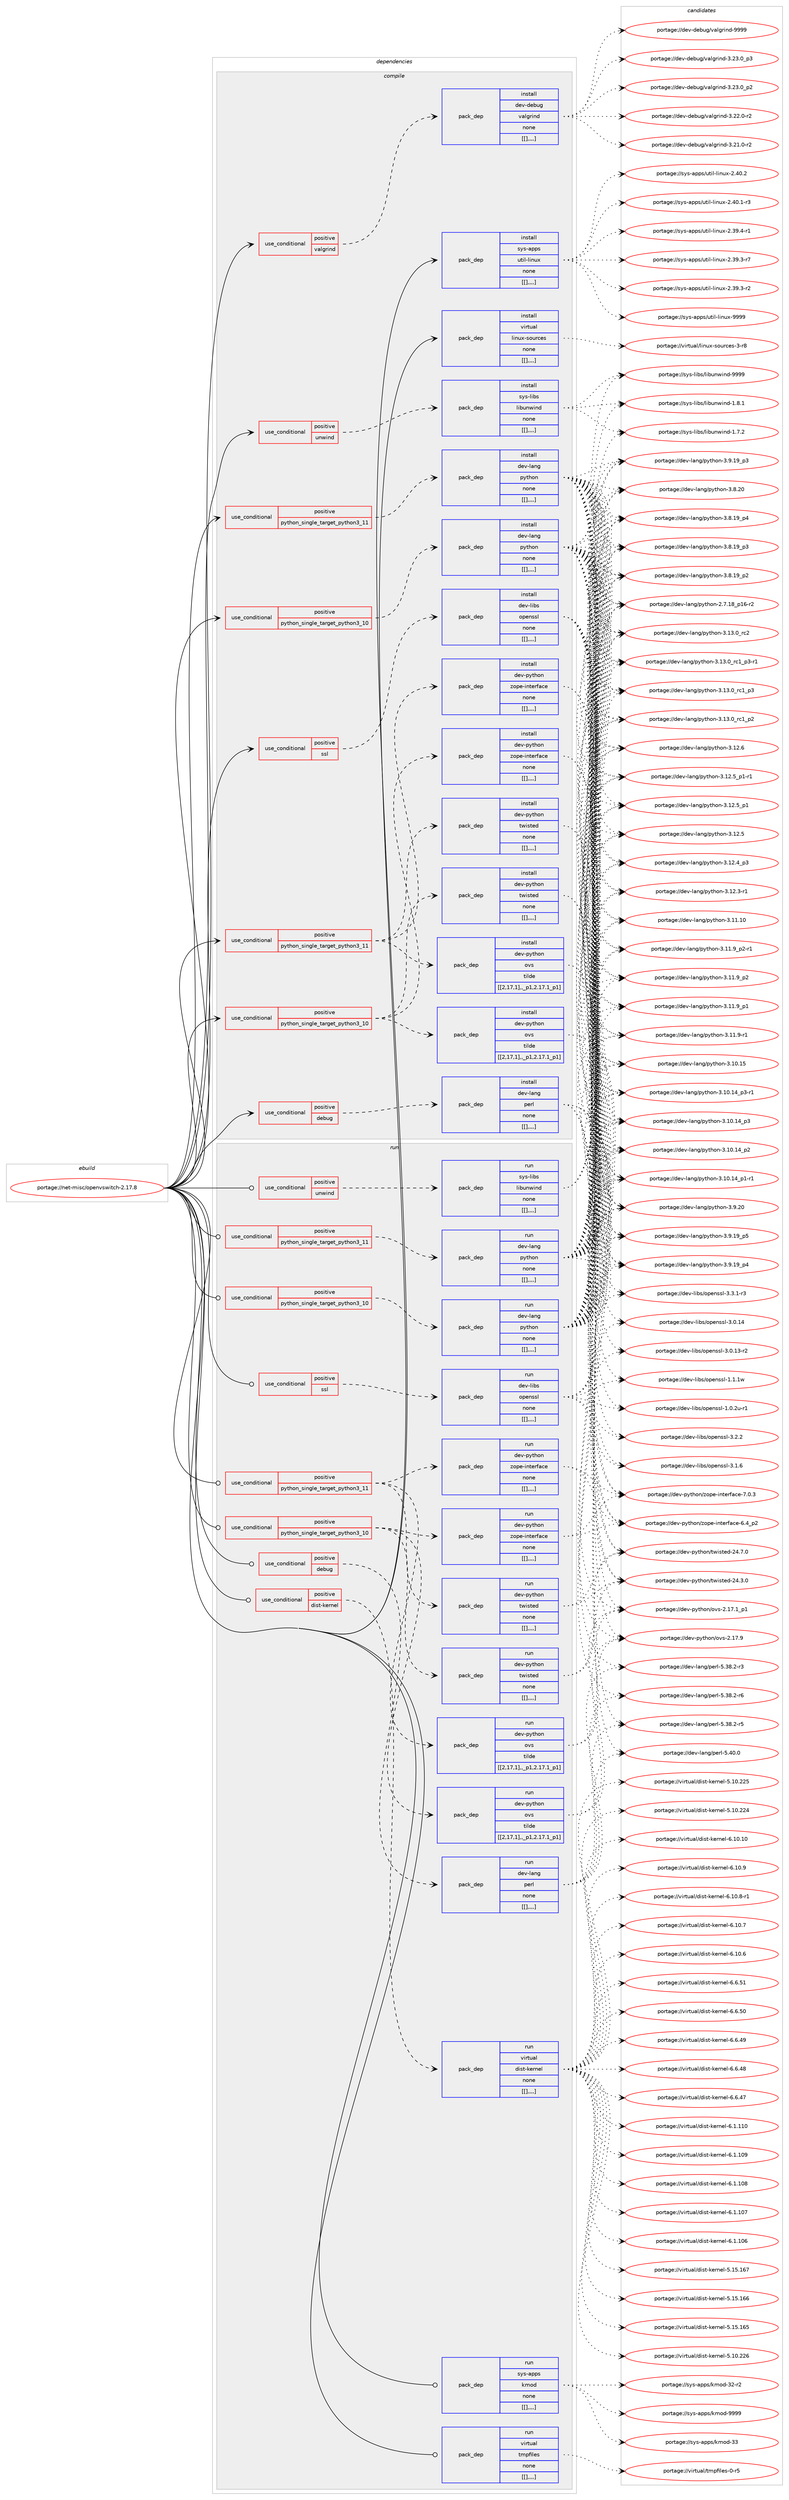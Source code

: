 digraph prolog {

# *************
# Graph options
# *************

newrank=true;
concentrate=true;
compound=true;
graph [rankdir=LR,fontname=Helvetica,fontsize=10,ranksep=1.5];#, ranksep=2.5, nodesep=0.2];
edge  [arrowhead=vee];
node  [fontname=Helvetica,fontsize=10];

# **********
# The ebuild
# **********

subgraph cluster_leftcol {
color=gray;
label=<<i>ebuild</i>>;
id [label="portage://net-misc/openvswitch-2.17.8", color=red, width=4, href="../net-misc/openvswitch-2.17.8.svg"];
}

# ****************
# The dependencies
# ****************

subgraph cluster_midcol {
color=gray;
label=<<i>dependencies</i>>;
subgraph cluster_compile {
fillcolor="#eeeeee";
style=filled;
label=<<i>compile</i>>;
subgraph cond102557 {
dependency390981 [label=<<TABLE BORDER="0" CELLBORDER="1" CELLSPACING="0" CELLPADDING="4"><TR><TD ROWSPAN="3" CELLPADDING="10">use_conditional</TD></TR><TR><TD>positive</TD></TR><TR><TD>debug</TD></TR></TABLE>>, shape=none, color=red];
subgraph pack285581 {
dependency390982 [label=<<TABLE BORDER="0" CELLBORDER="1" CELLSPACING="0" CELLPADDING="4" WIDTH="220"><TR><TD ROWSPAN="6" CELLPADDING="30">pack_dep</TD></TR><TR><TD WIDTH="110">install</TD></TR><TR><TD>dev-lang</TD></TR><TR><TD>perl</TD></TR><TR><TD>none</TD></TR><TR><TD>[[],,,,]</TD></TR></TABLE>>, shape=none, color=blue];
}
dependency390981:e -> dependency390982:w [weight=20,style="dashed",arrowhead="vee"];
}
id:e -> dependency390981:w [weight=20,style="solid",arrowhead="vee"];
subgraph cond102558 {
dependency390983 [label=<<TABLE BORDER="0" CELLBORDER="1" CELLSPACING="0" CELLPADDING="4"><TR><TD ROWSPAN="3" CELLPADDING="10">use_conditional</TD></TR><TR><TD>positive</TD></TR><TR><TD>python_single_target_python3_10</TD></TR></TABLE>>, shape=none, color=red];
subgraph pack285582 {
dependency390984 [label=<<TABLE BORDER="0" CELLBORDER="1" CELLSPACING="0" CELLPADDING="4" WIDTH="220"><TR><TD ROWSPAN="6" CELLPADDING="30">pack_dep</TD></TR><TR><TD WIDTH="110">install</TD></TR><TR><TD>dev-lang</TD></TR><TR><TD>python</TD></TR><TR><TD>none</TD></TR><TR><TD>[[],,,,]</TD></TR></TABLE>>, shape=none, color=blue];
}
dependency390983:e -> dependency390984:w [weight=20,style="dashed",arrowhead="vee"];
}
id:e -> dependency390983:w [weight=20,style="solid",arrowhead="vee"];
subgraph cond102559 {
dependency390985 [label=<<TABLE BORDER="0" CELLBORDER="1" CELLSPACING="0" CELLPADDING="4"><TR><TD ROWSPAN="3" CELLPADDING="10">use_conditional</TD></TR><TR><TD>positive</TD></TR><TR><TD>python_single_target_python3_10</TD></TR></TABLE>>, shape=none, color=red];
subgraph pack285583 {
dependency390986 [label=<<TABLE BORDER="0" CELLBORDER="1" CELLSPACING="0" CELLPADDING="4" WIDTH="220"><TR><TD ROWSPAN="6" CELLPADDING="30">pack_dep</TD></TR><TR><TD WIDTH="110">install</TD></TR><TR><TD>dev-python</TD></TR><TR><TD>ovs</TD></TR><TR><TD>tilde</TD></TR><TR><TD>[[2,17,1],,_p1,2.17.1_p1]</TD></TR></TABLE>>, shape=none, color=blue];
}
dependency390985:e -> dependency390986:w [weight=20,style="dashed",arrowhead="vee"];
subgraph pack285584 {
dependency390987 [label=<<TABLE BORDER="0" CELLBORDER="1" CELLSPACING="0" CELLPADDING="4" WIDTH="220"><TR><TD ROWSPAN="6" CELLPADDING="30">pack_dep</TD></TR><TR><TD WIDTH="110">install</TD></TR><TR><TD>dev-python</TD></TR><TR><TD>twisted</TD></TR><TR><TD>none</TD></TR><TR><TD>[[],,,,]</TD></TR></TABLE>>, shape=none, color=blue];
}
dependency390985:e -> dependency390987:w [weight=20,style="dashed",arrowhead="vee"];
subgraph pack285585 {
dependency390988 [label=<<TABLE BORDER="0" CELLBORDER="1" CELLSPACING="0" CELLPADDING="4" WIDTH="220"><TR><TD ROWSPAN="6" CELLPADDING="30">pack_dep</TD></TR><TR><TD WIDTH="110">install</TD></TR><TR><TD>dev-python</TD></TR><TR><TD>zope-interface</TD></TR><TR><TD>none</TD></TR><TR><TD>[[],,,,]</TD></TR></TABLE>>, shape=none, color=blue];
}
dependency390985:e -> dependency390988:w [weight=20,style="dashed",arrowhead="vee"];
}
id:e -> dependency390985:w [weight=20,style="solid",arrowhead="vee"];
subgraph cond102560 {
dependency390989 [label=<<TABLE BORDER="0" CELLBORDER="1" CELLSPACING="0" CELLPADDING="4"><TR><TD ROWSPAN="3" CELLPADDING="10">use_conditional</TD></TR><TR><TD>positive</TD></TR><TR><TD>python_single_target_python3_11</TD></TR></TABLE>>, shape=none, color=red];
subgraph pack285586 {
dependency390990 [label=<<TABLE BORDER="0" CELLBORDER="1" CELLSPACING="0" CELLPADDING="4" WIDTH="220"><TR><TD ROWSPAN="6" CELLPADDING="30">pack_dep</TD></TR><TR><TD WIDTH="110">install</TD></TR><TR><TD>dev-lang</TD></TR><TR><TD>python</TD></TR><TR><TD>none</TD></TR><TR><TD>[[],,,,]</TD></TR></TABLE>>, shape=none, color=blue];
}
dependency390989:e -> dependency390990:w [weight=20,style="dashed",arrowhead="vee"];
}
id:e -> dependency390989:w [weight=20,style="solid",arrowhead="vee"];
subgraph cond102561 {
dependency390991 [label=<<TABLE BORDER="0" CELLBORDER="1" CELLSPACING="0" CELLPADDING="4"><TR><TD ROWSPAN="3" CELLPADDING="10">use_conditional</TD></TR><TR><TD>positive</TD></TR><TR><TD>python_single_target_python3_11</TD></TR></TABLE>>, shape=none, color=red];
subgraph pack285587 {
dependency390992 [label=<<TABLE BORDER="0" CELLBORDER="1" CELLSPACING="0" CELLPADDING="4" WIDTH="220"><TR><TD ROWSPAN="6" CELLPADDING="30">pack_dep</TD></TR><TR><TD WIDTH="110">install</TD></TR><TR><TD>dev-python</TD></TR><TR><TD>ovs</TD></TR><TR><TD>tilde</TD></TR><TR><TD>[[2,17,1],,_p1,2.17.1_p1]</TD></TR></TABLE>>, shape=none, color=blue];
}
dependency390991:e -> dependency390992:w [weight=20,style="dashed",arrowhead="vee"];
subgraph pack285588 {
dependency390993 [label=<<TABLE BORDER="0" CELLBORDER="1" CELLSPACING="0" CELLPADDING="4" WIDTH="220"><TR><TD ROWSPAN="6" CELLPADDING="30">pack_dep</TD></TR><TR><TD WIDTH="110">install</TD></TR><TR><TD>dev-python</TD></TR><TR><TD>twisted</TD></TR><TR><TD>none</TD></TR><TR><TD>[[],,,,]</TD></TR></TABLE>>, shape=none, color=blue];
}
dependency390991:e -> dependency390993:w [weight=20,style="dashed",arrowhead="vee"];
subgraph pack285589 {
dependency390994 [label=<<TABLE BORDER="0" CELLBORDER="1" CELLSPACING="0" CELLPADDING="4" WIDTH="220"><TR><TD ROWSPAN="6" CELLPADDING="30">pack_dep</TD></TR><TR><TD WIDTH="110">install</TD></TR><TR><TD>dev-python</TD></TR><TR><TD>zope-interface</TD></TR><TR><TD>none</TD></TR><TR><TD>[[],,,,]</TD></TR></TABLE>>, shape=none, color=blue];
}
dependency390991:e -> dependency390994:w [weight=20,style="dashed",arrowhead="vee"];
}
id:e -> dependency390991:w [weight=20,style="solid",arrowhead="vee"];
subgraph cond102562 {
dependency390995 [label=<<TABLE BORDER="0" CELLBORDER="1" CELLSPACING="0" CELLPADDING="4"><TR><TD ROWSPAN="3" CELLPADDING="10">use_conditional</TD></TR><TR><TD>positive</TD></TR><TR><TD>ssl</TD></TR></TABLE>>, shape=none, color=red];
subgraph pack285590 {
dependency390996 [label=<<TABLE BORDER="0" CELLBORDER="1" CELLSPACING="0" CELLPADDING="4" WIDTH="220"><TR><TD ROWSPAN="6" CELLPADDING="30">pack_dep</TD></TR><TR><TD WIDTH="110">install</TD></TR><TR><TD>dev-libs</TD></TR><TR><TD>openssl</TD></TR><TR><TD>none</TD></TR><TR><TD>[[],,,,]</TD></TR></TABLE>>, shape=none, color=blue];
}
dependency390995:e -> dependency390996:w [weight=20,style="dashed",arrowhead="vee"];
}
id:e -> dependency390995:w [weight=20,style="solid",arrowhead="vee"];
subgraph cond102563 {
dependency390997 [label=<<TABLE BORDER="0" CELLBORDER="1" CELLSPACING="0" CELLPADDING="4"><TR><TD ROWSPAN="3" CELLPADDING="10">use_conditional</TD></TR><TR><TD>positive</TD></TR><TR><TD>unwind</TD></TR></TABLE>>, shape=none, color=red];
subgraph pack285591 {
dependency390998 [label=<<TABLE BORDER="0" CELLBORDER="1" CELLSPACING="0" CELLPADDING="4" WIDTH="220"><TR><TD ROWSPAN="6" CELLPADDING="30">pack_dep</TD></TR><TR><TD WIDTH="110">install</TD></TR><TR><TD>sys-libs</TD></TR><TR><TD>libunwind</TD></TR><TR><TD>none</TD></TR><TR><TD>[[],,,,]</TD></TR></TABLE>>, shape=none, color=blue];
}
dependency390997:e -> dependency390998:w [weight=20,style="dashed",arrowhead="vee"];
}
id:e -> dependency390997:w [weight=20,style="solid",arrowhead="vee"];
subgraph cond102564 {
dependency390999 [label=<<TABLE BORDER="0" CELLBORDER="1" CELLSPACING="0" CELLPADDING="4"><TR><TD ROWSPAN="3" CELLPADDING="10">use_conditional</TD></TR><TR><TD>positive</TD></TR><TR><TD>valgrind</TD></TR></TABLE>>, shape=none, color=red];
subgraph pack285592 {
dependency391000 [label=<<TABLE BORDER="0" CELLBORDER="1" CELLSPACING="0" CELLPADDING="4" WIDTH="220"><TR><TD ROWSPAN="6" CELLPADDING="30">pack_dep</TD></TR><TR><TD WIDTH="110">install</TD></TR><TR><TD>dev-debug</TD></TR><TR><TD>valgrind</TD></TR><TR><TD>none</TD></TR><TR><TD>[[],,,,]</TD></TR></TABLE>>, shape=none, color=blue];
}
dependency390999:e -> dependency391000:w [weight=20,style="dashed",arrowhead="vee"];
}
id:e -> dependency390999:w [weight=20,style="solid",arrowhead="vee"];
subgraph pack285593 {
dependency391001 [label=<<TABLE BORDER="0" CELLBORDER="1" CELLSPACING="0" CELLPADDING="4" WIDTH="220"><TR><TD ROWSPAN="6" CELLPADDING="30">pack_dep</TD></TR><TR><TD WIDTH="110">install</TD></TR><TR><TD>sys-apps</TD></TR><TR><TD>util-linux</TD></TR><TR><TD>none</TD></TR><TR><TD>[[],,,,]</TD></TR></TABLE>>, shape=none, color=blue];
}
id:e -> dependency391001:w [weight=20,style="solid",arrowhead="vee"];
subgraph pack285594 {
dependency391002 [label=<<TABLE BORDER="0" CELLBORDER="1" CELLSPACING="0" CELLPADDING="4" WIDTH="220"><TR><TD ROWSPAN="6" CELLPADDING="30">pack_dep</TD></TR><TR><TD WIDTH="110">install</TD></TR><TR><TD>virtual</TD></TR><TR><TD>linux-sources</TD></TR><TR><TD>none</TD></TR><TR><TD>[[],,,,]</TD></TR></TABLE>>, shape=none, color=blue];
}
id:e -> dependency391002:w [weight=20,style="solid",arrowhead="vee"];
}
subgraph cluster_compileandrun {
fillcolor="#eeeeee";
style=filled;
label=<<i>compile and run</i>>;
}
subgraph cluster_run {
fillcolor="#eeeeee";
style=filled;
label=<<i>run</i>>;
subgraph cond102565 {
dependency391003 [label=<<TABLE BORDER="0" CELLBORDER="1" CELLSPACING="0" CELLPADDING="4"><TR><TD ROWSPAN="3" CELLPADDING="10">use_conditional</TD></TR><TR><TD>positive</TD></TR><TR><TD>debug</TD></TR></TABLE>>, shape=none, color=red];
subgraph pack285595 {
dependency391004 [label=<<TABLE BORDER="0" CELLBORDER="1" CELLSPACING="0" CELLPADDING="4" WIDTH="220"><TR><TD ROWSPAN="6" CELLPADDING="30">pack_dep</TD></TR><TR><TD WIDTH="110">run</TD></TR><TR><TD>dev-lang</TD></TR><TR><TD>perl</TD></TR><TR><TD>none</TD></TR><TR><TD>[[],,,,]</TD></TR></TABLE>>, shape=none, color=blue];
}
dependency391003:e -> dependency391004:w [weight=20,style="dashed",arrowhead="vee"];
}
id:e -> dependency391003:w [weight=20,style="solid",arrowhead="odot"];
subgraph cond102566 {
dependency391005 [label=<<TABLE BORDER="0" CELLBORDER="1" CELLSPACING="0" CELLPADDING="4"><TR><TD ROWSPAN="3" CELLPADDING="10">use_conditional</TD></TR><TR><TD>positive</TD></TR><TR><TD>dist-kernel</TD></TR></TABLE>>, shape=none, color=red];
subgraph pack285596 {
dependency391006 [label=<<TABLE BORDER="0" CELLBORDER="1" CELLSPACING="0" CELLPADDING="4" WIDTH="220"><TR><TD ROWSPAN="6" CELLPADDING="30">pack_dep</TD></TR><TR><TD WIDTH="110">run</TD></TR><TR><TD>virtual</TD></TR><TR><TD>dist-kernel</TD></TR><TR><TD>none</TD></TR><TR><TD>[[],,,,]</TD></TR></TABLE>>, shape=none, color=blue];
}
dependency391005:e -> dependency391006:w [weight=20,style="dashed",arrowhead="vee"];
}
id:e -> dependency391005:w [weight=20,style="solid",arrowhead="odot"];
subgraph cond102567 {
dependency391007 [label=<<TABLE BORDER="0" CELLBORDER="1" CELLSPACING="0" CELLPADDING="4"><TR><TD ROWSPAN="3" CELLPADDING="10">use_conditional</TD></TR><TR><TD>positive</TD></TR><TR><TD>python_single_target_python3_10</TD></TR></TABLE>>, shape=none, color=red];
subgraph pack285597 {
dependency391008 [label=<<TABLE BORDER="0" CELLBORDER="1" CELLSPACING="0" CELLPADDING="4" WIDTH="220"><TR><TD ROWSPAN="6" CELLPADDING="30">pack_dep</TD></TR><TR><TD WIDTH="110">run</TD></TR><TR><TD>dev-lang</TD></TR><TR><TD>python</TD></TR><TR><TD>none</TD></TR><TR><TD>[[],,,,]</TD></TR></TABLE>>, shape=none, color=blue];
}
dependency391007:e -> dependency391008:w [weight=20,style="dashed",arrowhead="vee"];
}
id:e -> dependency391007:w [weight=20,style="solid",arrowhead="odot"];
subgraph cond102568 {
dependency391009 [label=<<TABLE BORDER="0" CELLBORDER="1" CELLSPACING="0" CELLPADDING="4"><TR><TD ROWSPAN="3" CELLPADDING="10">use_conditional</TD></TR><TR><TD>positive</TD></TR><TR><TD>python_single_target_python3_10</TD></TR></TABLE>>, shape=none, color=red];
subgraph pack285598 {
dependency391010 [label=<<TABLE BORDER="0" CELLBORDER="1" CELLSPACING="0" CELLPADDING="4" WIDTH="220"><TR><TD ROWSPAN="6" CELLPADDING="30">pack_dep</TD></TR><TR><TD WIDTH="110">run</TD></TR><TR><TD>dev-python</TD></TR><TR><TD>ovs</TD></TR><TR><TD>tilde</TD></TR><TR><TD>[[2,17,1],,_p1,2.17.1_p1]</TD></TR></TABLE>>, shape=none, color=blue];
}
dependency391009:e -> dependency391010:w [weight=20,style="dashed",arrowhead="vee"];
subgraph pack285599 {
dependency391011 [label=<<TABLE BORDER="0" CELLBORDER="1" CELLSPACING="0" CELLPADDING="4" WIDTH="220"><TR><TD ROWSPAN="6" CELLPADDING="30">pack_dep</TD></TR><TR><TD WIDTH="110">run</TD></TR><TR><TD>dev-python</TD></TR><TR><TD>twisted</TD></TR><TR><TD>none</TD></TR><TR><TD>[[],,,,]</TD></TR></TABLE>>, shape=none, color=blue];
}
dependency391009:e -> dependency391011:w [weight=20,style="dashed",arrowhead="vee"];
subgraph pack285600 {
dependency391012 [label=<<TABLE BORDER="0" CELLBORDER="1" CELLSPACING="0" CELLPADDING="4" WIDTH="220"><TR><TD ROWSPAN="6" CELLPADDING="30">pack_dep</TD></TR><TR><TD WIDTH="110">run</TD></TR><TR><TD>dev-python</TD></TR><TR><TD>zope-interface</TD></TR><TR><TD>none</TD></TR><TR><TD>[[],,,,]</TD></TR></TABLE>>, shape=none, color=blue];
}
dependency391009:e -> dependency391012:w [weight=20,style="dashed",arrowhead="vee"];
}
id:e -> dependency391009:w [weight=20,style="solid",arrowhead="odot"];
subgraph cond102569 {
dependency391013 [label=<<TABLE BORDER="0" CELLBORDER="1" CELLSPACING="0" CELLPADDING="4"><TR><TD ROWSPAN="3" CELLPADDING="10">use_conditional</TD></TR><TR><TD>positive</TD></TR><TR><TD>python_single_target_python3_11</TD></TR></TABLE>>, shape=none, color=red];
subgraph pack285601 {
dependency391014 [label=<<TABLE BORDER="0" CELLBORDER="1" CELLSPACING="0" CELLPADDING="4" WIDTH="220"><TR><TD ROWSPAN="6" CELLPADDING="30">pack_dep</TD></TR><TR><TD WIDTH="110">run</TD></TR><TR><TD>dev-lang</TD></TR><TR><TD>python</TD></TR><TR><TD>none</TD></TR><TR><TD>[[],,,,]</TD></TR></TABLE>>, shape=none, color=blue];
}
dependency391013:e -> dependency391014:w [weight=20,style="dashed",arrowhead="vee"];
}
id:e -> dependency391013:w [weight=20,style="solid",arrowhead="odot"];
subgraph cond102570 {
dependency391015 [label=<<TABLE BORDER="0" CELLBORDER="1" CELLSPACING="0" CELLPADDING="4"><TR><TD ROWSPAN="3" CELLPADDING="10">use_conditional</TD></TR><TR><TD>positive</TD></TR><TR><TD>python_single_target_python3_11</TD></TR></TABLE>>, shape=none, color=red];
subgraph pack285602 {
dependency391016 [label=<<TABLE BORDER="0" CELLBORDER="1" CELLSPACING="0" CELLPADDING="4" WIDTH="220"><TR><TD ROWSPAN="6" CELLPADDING="30">pack_dep</TD></TR><TR><TD WIDTH="110">run</TD></TR><TR><TD>dev-python</TD></TR><TR><TD>ovs</TD></TR><TR><TD>tilde</TD></TR><TR><TD>[[2,17,1],,_p1,2.17.1_p1]</TD></TR></TABLE>>, shape=none, color=blue];
}
dependency391015:e -> dependency391016:w [weight=20,style="dashed",arrowhead="vee"];
subgraph pack285603 {
dependency391017 [label=<<TABLE BORDER="0" CELLBORDER="1" CELLSPACING="0" CELLPADDING="4" WIDTH="220"><TR><TD ROWSPAN="6" CELLPADDING="30">pack_dep</TD></TR><TR><TD WIDTH="110">run</TD></TR><TR><TD>dev-python</TD></TR><TR><TD>twisted</TD></TR><TR><TD>none</TD></TR><TR><TD>[[],,,,]</TD></TR></TABLE>>, shape=none, color=blue];
}
dependency391015:e -> dependency391017:w [weight=20,style="dashed",arrowhead="vee"];
subgraph pack285604 {
dependency391018 [label=<<TABLE BORDER="0" CELLBORDER="1" CELLSPACING="0" CELLPADDING="4" WIDTH="220"><TR><TD ROWSPAN="6" CELLPADDING="30">pack_dep</TD></TR><TR><TD WIDTH="110">run</TD></TR><TR><TD>dev-python</TD></TR><TR><TD>zope-interface</TD></TR><TR><TD>none</TD></TR><TR><TD>[[],,,,]</TD></TR></TABLE>>, shape=none, color=blue];
}
dependency391015:e -> dependency391018:w [weight=20,style="dashed",arrowhead="vee"];
}
id:e -> dependency391015:w [weight=20,style="solid",arrowhead="odot"];
subgraph cond102571 {
dependency391019 [label=<<TABLE BORDER="0" CELLBORDER="1" CELLSPACING="0" CELLPADDING="4"><TR><TD ROWSPAN="3" CELLPADDING="10">use_conditional</TD></TR><TR><TD>positive</TD></TR><TR><TD>ssl</TD></TR></TABLE>>, shape=none, color=red];
subgraph pack285605 {
dependency391020 [label=<<TABLE BORDER="0" CELLBORDER="1" CELLSPACING="0" CELLPADDING="4" WIDTH="220"><TR><TD ROWSPAN="6" CELLPADDING="30">pack_dep</TD></TR><TR><TD WIDTH="110">run</TD></TR><TR><TD>dev-libs</TD></TR><TR><TD>openssl</TD></TR><TR><TD>none</TD></TR><TR><TD>[[],,,,]</TD></TR></TABLE>>, shape=none, color=blue];
}
dependency391019:e -> dependency391020:w [weight=20,style="dashed",arrowhead="vee"];
}
id:e -> dependency391019:w [weight=20,style="solid",arrowhead="odot"];
subgraph cond102572 {
dependency391021 [label=<<TABLE BORDER="0" CELLBORDER="1" CELLSPACING="0" CELLPADDING="4"><TR><TD ROWSPAN="3" CELLPADDING="10">use_conditional</TD></TR><TR><TD>positive</TD></TR><TR><TD>unwind</TD></TR></TABLE>>, shape=none, color=red];
subgraph pack285606 {
dependency391022 [label=<<TABLE BORDER="0" CELLBORDER="1" CELLSPACING="0" CELLPADDING="4" WIDTH="220"><TR><TD ROWSPAN="6" CELLPADDING="30">pack_dep</TD></TR><TR><TD WIDTH="110">run</TD></TR><TR><TD>sys-libs</TD></TR><TR><TD>libunwind</TD></TR><TR><TD>none</TD></TR><TR><TD>[[],,,,]</TD></TR></TABLE>>, shape=none, color=blue];
}
dependency391021:e -> dependency391022:w [weight=20,style="dashed",arrowhead="vee"];
}
id:e -> dependency391021:w [weight=20,style="solid",arrowhead="odot"];
subgraph pack285607 {
dependency391023 [label=<<TABLE BORDER="0" CELLBORDER="1" CELLSPACING="0" CELLPADDING="4" WIDTH="220"><TR><TD ROWSPAN="6" CELLPADDING="30">pack_dep</TD></TR><TR><TD WIDTH="110">run</TD></TR><TR><TD>sys-apps</TD></TR><TR><TD>kmod</TD></TR><TR><TD>none</TD></TR><TR><TD>[[],,,,]</TD></TR></TABLE>>, shape=none, color=blue];
}
id:e -> dependency391023:w [weight=20,style="solid",arrowhead="odot"];
subgraph pack285608 {
dependency391024 [label=<<TABLE BORDER="0" CELLBORDER="1" CELLSPACING="0" CELLPADDING="4" WIDTH="220"><TR><TD ROWSPAN="6" CELLPADDING="30">pack_dep</TD></TR><TR><TD WIDTH="110">run</TD></TR><TR><TD>virtual</TD></TR><TR><TD>tmpfiles</TD></TR><TR><TD>none</TD></TR><TR><TD>[[],,,,]</TD></TR></TABLE>>, shape=none, color=blue];
}
id:e -> dependency391024:w [weight=20,style="solid",arrowhead="odot"];
}
}

# **************
# The candidates
# **************

subgraph cluster_choices {
rank=same;
color=gray;
label=<<i>candidates</i>>;

subgraph choice285581 {
color=black;
nodesep=1;
choice10010111845108971101034711210111410845534652484648 [label="portage://dev-lang/perl-5.40.0", color=red, width=4,href="../dev-lang/perl-5.40.0.svg"];
choice100101118451089711010347112101114108455346515646504511454 [label="portage://dev-lang/perl-5.38.2-r6", color=red, width=4,href="../dev-lang/perl-5.38.2-r6.svg"];
choice100101118451089711010347112101114108455346515646504511453 [label="portage://dev-lang/perl-5.38.2-r5", color=red, width=4,href="../dev-lang/perl-5.38.2-r5.svg"];
choice100101118451089711010347112101114108455346515646504511451 [label="portage://dev-lang/perl-5.38.2-r3", color=red, width=4,href="../dev-lang/perl-5.38.2-r3.svg"];
dependency390982:e -> choice10010111845108971101034711210111410845534652484648:w [style=dotted,weight="100"];
dependency390982:e -> choice100101118451089711010347112101114108455346515646504511454:w [style=dotted,weight="100"];
dependency390982:e -> choice100101118451089711010347112101114108455346515646504511453:w [style=dotted,weight="100"];
dependency390982:e -> choice100101118451089711010347112101114108455346515646504511451:w [style=dotted,weight="100"];
}
subgraph choice285582 {
color=black;
nodesep=1;
choice10010111845108971101034711212111610411111045514649514648951149950 [label="portage://dev-lang/python-3.13.0_rc2", color=red, width=4,href="../dev-lang/python-3.13.0_rc2.svg"];
choice1001011184510897110103471121211161041111104551464951464895114994995112514511449 [label="portage://dev-lang/python-3.13.0_rc1_p3-r1", color=red, width=4,href="../dev-lang/python-3.13.0_rc1_p3-r1.svg"];
choice100101118451089711010347112121116104111110455146495146489511499499511251 [label="portage://dev-lang/python-3.13.0_rc1_p3", color=red, width=4,href="../dev-lang/python-3.13.0_rc1_p3.svg"];
choice100101118451089711010347112121116104111110455146495146489511499499511250 [label="portage://dev-lang/python-3.13.0_rc1_p2", color=red, width=4,href="../dev-lang/python-3.13.0_rc1_p2.svg"];
choice10010111845108971101034711212111610411111045514649504654 [label="portage://dev-lang/python-3.12.6", color=red, width=4,href="../dev-lang/python-3.12.6.svg"];
choice1001011184510897110103471121211161041111104551464950465395112494511449 [label="portage://dev-lang/python-3.12.5_p1-r1", color=red, width=4,href="../dev-lang/python-3.12.5_p1-r1.svg"];
choice100101118451089711010347112121116104111110455146495046539511249 [label="portage://dev-lang/python-3.12.5_p1", color=red, width=4,href="../dev-lang/python-3.12.5_p1.svg"];
choice10010111845108971101034711212111610411111045514649504653 [label="portage://dev-lang/python-3.12.5", color=red, width=4,href="../dev-lang/python-3.12.5.svg"];
choice100101118451089711010347112121116104111110455146495046529511251 [label="portage://dev-lang/python-3.12.4_p3", color=red, width=4,href="../dev-lang/python-3.12.4_p3.svg"];
choice100101118451089711010347112121116104111110455146495046514511449 [label="portage://dev-lang/python-3.12.3-r1", color=red, width=4,href="../dev-lang/python-3.12.3-r1.svg"];
choice1001011184510897110103471121211161041111104551464949464948 [label="portage://dev-lang/python-3.11.10", color=red, width=4,href="../dev-lang/python-3.11.10.svg"];
choice1001011184510897110103471121211161041111104551464949465795112504511449 [label="portage://dev-lang/python-3.11.9_p2-r1", color=red, width=4,href="../dev-lang/python-3.11.9_p2-r1.svg"];
choice100101118451089711010347112121116104111110455146494946579511250 [label="portage://dev-lang/python-3.11.9_p2", color=red, width=4,href="../dev-lang/python-3.11.9_p2.svg"];
choice100101118451089711010347112121116104111110455146494946579511249 [label="portage://dev-lang/python-3.11.9_p1", color=red, width=4,href="../dev-lang/python-3.11.9_p1.svg"];
choice100101118451089711010347112121116104111110455146494946574511449 [label="portage://dev-lang/python-3.11.9-r1", color=red, width=4,href="../dev-lang/python-3.11.9-r1.svg"];
choice1001011184510897110103471121211161041111104551464948464953 [label="portage://dev-lang/python-3.10.15", color=red, width=4,href="../dev-lang/python-3.10.15.svg"];
choice100101118451089711010347112121116104111110455146494846495295112514511449 [label="portage://dev-lang/python-3.10.14_p3-r1", color=red, width=4,href="../dev-lang/python-3.10.14_p3-r1.svg"];
choice10010111845108971101034711212111610411111045514649484649529511251 [label="portage://dev-lang/python-3.10.14_p3", color=red, width=4,href="../dev-lang/python-3.10.14_p3.svg"];
choice10010111845108971101034711212111610411111045514649484649529511250 [label="portage://dev-lang/python-3.10.14_p2", color=red, width=4,href="../dev-lang/python-3.10.14_p2.svg"];
choice100101118451089711010347112121116104111110455146494846495295112494511449 [label="portage://dev-lang/python-3.10.14_p1-r1", color=red, width=4,href="../dev-lang/python-3.10.14_p1-r1.svg"];
choice10010111845108971101034711212111610411111045514657465048 [label="portage://dev-lang/python-3.9.20", color=red, width=4,href="../dev-lang/python-3.9.20.svg"];
choice100101118451089711010347112121116104111110455146574649579511253 [label="portage://dev-lang/python-3.9.19_p5", color=red, width=4,href="../dev-lang/python-3.9.19_p5.svg"];
choice100101118451089711010347112121116104111110455146574649579511252 [label="portage://dev-lang/python-3.9.19_p4", color=red, width=4,href="../dev-lang/python-3.9.19_p4.svg"];
choice100101118451089711010347112121116104111110455146574649579511251 [label="portage://dev-lang/python-3.9.19_p3", color=red, width=4,href="../dev-lang/python-3.9.19_p3.svg"];
choice10010111845108971101034711212111610411111045514656465048 [label="portage://dev-lang/python-3.8.20", color=red, width=4,href="../dev-lang/python-3.8.20.svg"];
choice100101118451089711010347112121116104111110455146564649579511252 [label="portage://dev-lang/python-3.8.19_p4", color=red, width=4,href="../dev-lang/python-3.8.19_p4.svg"];
choice100101118451089711010347112121116104111110455146564649579511251 [label="portage://dev-lang/python-3.8.19_p3", color=red, width=4,href="../dev-lang/python-3.8.19_p3.svg"];
choice100101118451089711010347112121116104111110455146564649579511250 [label="portage://dev-lang/python-3.8.19_p2", color=red, width=4,href="../dev-lang/python-3.8.19_p2.svg"];
choice100101118451089711010347112121116104111110455046554649569511249544511450 [label="portage://dev-lang/python-2.7.18_p16-r2", color=red, width=4,href="../dev-lang/python-2.7.18_p16-r2.svg"];
dependency390984:e -> choice10010111845108971101034711212111610411111045514649514648951149950:w [style=dotted,weight="100"];
dependency390984:e -> choice1001011184510897110103471121211161041111104551464951464895114994995112514511449:w [style=dotted,weight="100"];
dependency390984:e -> choice100101118451089711010347112121116104111110455146495146489511499499511251:w [style=dotted,weight="100"];
dependency390984:e -> choice100101118451089711010347112121116104111110455146495146489511499499511250:w [style=dotted,weight="100"];
dependency390984:e -> choice10010111845108971101034711212111610411111045514649504654:w [style=dotted,weight="100"];
dependency390984:e -> choice1001011184510897110103471121211161041111104551464950465395112494511449:w [style=dotted,weight="100"];
dependency390984:e -> choice100101118451089711010347112121116104111110455146495046539511249:w [style=dotted,weight="100"];
dependency390984:e -> choice10010111845108971101034711212111610411111045514649504653:w [style=dotted,weight="100"];
dependency390984:e -> choice100101118451089711010347112121116104111110455146495046529511251:w [style=dotted,weight="100"];
dependency390984:e -> choice100101118451089711010347112121116104111110455146495046514511449:w [style=dotted,weight="100"];
dependency390984:e -> choice1001011184510897110103471121211161041111104551464949464948:w [style=dotted,weight="100"];
dependency390984:e -> choice1001011184510897110103471121211161041111104551464949465795112504511449:w [style=dotted,weight="100"];
dependency390984:e -> choice100101118451089711010347112121116104111110455146494946579511250:w [style=dotted,weight="100"];
dependency390984:e -> choice100101118451089711010347112121116104111110455146494946579511249:w [style=dotted,weight="100"];
dependency390984:e -> choice100101118451089711010347112121116104111110455146494946574511449:w [style=dotted,weight="100"];
dependency390984:e -> choice1001011184510897110103471121211161041111104551464948464953:w [style=dotted,weight="100"];
dependency390984:e -> choice100101118451089711010347112121116104111110455146494846495295112514511449:w [style=dotted,weight="100"];
dependency390984:e -> choice10010111845108971101034711212111610411111045514649484649529511251:w [style=dotted,weight="100"];
dependency390984:e -> choice10010111845108971101034711212111610411111045514649484649529511250:w [style=dotted,weight="100"];
dependency390984:e -> choice100101118451089711010347112121116104111110455146494846495295112494511449:w [style=dotted,weight="100"];
dependency390984:e -> choice10010111845108971101034711212111610411111045514657465048:w [style=dotted,weight="100"];
dependency390984:e -> choice100101118451089711010347112121116104111110455146574649579511253:w [style=dotted,weight="100"];
dependency390984:e -> choice100101118451089711010347112121116104111110455146574649579511252:w [style=dotted,weight="100"];
dependency390984:e -> choice100101118451089711010347112121116104111110455146574649579511251:w [style=dotted,weight="100"];
dependency390984:e -> choice10010111845108971101034711212111610411111045514656465048:w [style=dotted,weight="100"];
dependency390984:e -> choice100101118451089711010347112121116104111110455146564649579511252:w [style=dotted,weight="100"];
dependency390984:e -> choice100101118451089711010347112121116104111110455146564649579511251:w [style=dotted,weight="100"];
dependency390984:e -> choice100101118451089711010347112121116104111110455146564649579511250:w [style=dotted,weight="100"];
dependency390984:e -> choice100101118451089711010347112121116104111110455046554649569511249544511450:w [style=dotted,weight="100"];
}
subgraph choice285583 {
color=black;
nodesep=1;
choice100101118451121211161041111104711111811545504649554657 [label="portage://dev-python/ovs-2.17.9", color=red, width=4,href="../dev-python/ovs-2.17.9.svg"];
choice1001011184511212111610411111047111118115455046495546499511249 [label="portage://dev-python/ovs-2.17.1_p1", color=red, width=4,href="../dev-python/ovs-2.17.1_p1.svg"];
dependency390986:e -> choice100101118451121211161041111104711111811545504649554657:w [style=dotted,weight="100"];
dependency390986:e -> choice1001011184511212111610411111047111118115455046495546499511249:w [style=dotted,weight="100"];
}
subgraph choice285584 {
color=black;
nodesep=1;
choice100101118451121211161041111104711611910511511610110045505246554648 [label="portage://dev-python/twisted-24.7.0", color=red, width=4,href="../dev-python/twisted-24.7.0.svg"];
choice100101118451121211161041111104711611910511511610110045505246514648 [label="portage://dev-python/twisted-24.3.0", color=red, width=4,href="../dev-python/twisted-24.3.0.svg"];
dependency390987:e -> choice100101118451121211161041111104711611910511511610110045505246554648:w [style=dotted,weight="100"];
dependency390987:e -> choice100101118451121211161041111104711611910511511610110045505246514648:w [style=dotted,weight="100"];
}
subgraph choice285585 {
color=black;
nodesep=1;
choice1001011184511212111610411111047122111112101451051101161011141029799101455546484651 [label="portage://dev-python/zope-interface-7.0.3", color=red, width=4,href="../dev-python/zope-interface-7.0.3.svg"];
choice1001011184511212111610411111047122111112101451051101161011141029799101455446529511250 [label="portage://dev-python/zope-interface-6.4_p2", color=red, width=4,href="../dev-python/zope-interface-6.4_p2.svg"];
dependency390988:e -> choice1001011184511212111610411111047122111112101451051101161011141029799101455546484651:w [style=dotted,weight="100"];
dependency390988:e -> choice1001011184511212111610411111047122111112101451051101161011141029799101455446529511250:w [style=dotted,weight="100"];
}
subgraph choice285586 {
color=black;
nodesep=1;
choice10010111845108971101034711212111610411111045514649514648951149950 [label="portage://dev-lang/python-3.13.0_rc2", color=red, width=4,href="../dev-lang/python-3.13.0_rc2.svg"];
choice1001011184510897110103471121211161041111104551464951464895114994995112514511449 [label="portage://dev-lang/python-3.13.0_rc1_p3-r1", color=red, width=4,href="../dev-lang/python-3.13.0_rc1_p3-r1.svg"];
choice100101118451089711010347112121116104111110455146495146489511499499511251 [label="portage://dev-lang/python-3.13.0_rc1_p3", color=red, width=4,href="../dev-lang/python-3.13.0_rc1_p3.svg"];
choice100101118451089711010347112121116104111110455146495146489511499499511250 [label="portage://dev-lang/python-3.13.0_rc1_p2", color=red, width=4,href="../dev-lang/python-3.13.0_rc1_p2.svg"];
choice10010111845108971101034711212111610411111045514649504654 [label="portage://dev-lang/python-3.12.6", color=red, width=4,href="../dev-lang/python-3.12.6.svg"];
choice1001011184510897110103471121211161041111104551464950465395112494511449 [label="portage://dev-lang/python-3.12.5_p1-r1", color=red, width=4,href="../dev-lang/python-3.12.5_p1-r1.svg"];
choice100101118451089711010347112121116104111110455146495046539511249 [label="portage://dev-lang/python-3.12.5_p1", color=red, width=4,href="../dev-lang/python-3.12.5_p1.svg"];
choice10010111845108971101034711212111610411111045514649504653 [label="portage://dev-lang/python-3.12.5", color=red, width=4,href="../dev-lang/python-3.12.5.svg"];
choice100101118451089711010347112121116104111110455146495046529511251 [label="portage://dev-lang/python-3.12.4_p3", color=red, width=4,href="../dev-lang/python-3.12.4_p3.svg"];
choice100101118451089711010347112121116104111110455146495046514511449 [label="portage://dev-lang/python-3.12.3-r1", color=red, width=4,href="../dev-lang/python-3.12.3-r1.svg"];
choice1001011184510897110103471121211161041111104551464949464948 [label="portage://dev-lang/python-3.11.10", color=red, width=4,href="../dev-lang/python-3.11.10.svg"];
choice1001011184510897110103471121211161041111104551464949465795112504511449 [label="portage://dev-lang/python-3.11.9_p2-r1", color=red, width=4,href="../dev-lang/python-3.11.9_p2-r1.svg"];
choice100101118451089711010347112121116104111110455146494946579511250 [label="portage://dev-lang/python-3.11.9_p2", color=red, width=4,href="../dev-lang/python-3.11.9_p2.svg"];
choice100101118451089711010347112121116104111110455146494946579511249 [label="portage://dev-lang/python-3.11.9_p1", color=red, width=4,href="../dev-lang/python-3.11.9_p1.svg"];
choice100101118451089711010347112121116104111110455146494946574511449 [label="portage://dev-lang/python-3.11.9-r1", color=red, width=4,href="../dev-lang/python-3.11.9-r1.svg"];
choice1001011184510897110103471121211161041111104551464948464953 [label="portage://dev-lang/python-3.10.15", color=red, width=4,href="../dev-lang/python-3.10.15.svg"];
choice100101118451089711010347112121116104111110455146494846495295112514511449 [label="portage://dev-lang/python-3.10.14_p3-r1", color=red, width=4,href="../dev-lang/python-3.10.14_p3-r1.svg"];
choice10010111845108971101034711212111610411111045514649484649529511251 [label="portage://dev-lang/python-3.10.14_p3", color=red, width=4,href="../dev-lang/python-3.10.14_p3.svg"];
choice10010111845108971101034711212111610411111045514649484649529511250 [label="portage://dev-lang/python-3.10.14_p2", color=red, width=4,href="../dev-lang/python-3.10.14_p2.svg"];
choice100101118451089711010347112121116104111110455146494846495295112494511449 [label="portage://dev-lang/python-3.10.14_p1-r1", color=red, width=4,href="../dev-lang/python-3.10.14_p1-r1.svg"];
choice10010111845108971101034711212111610411111045514657465048 [label="portage://dev-lang/python-3.9.20", color=red, width=4,href="../dev-lang/python-3.9.20.svg"];
choice100101118451089711010347112121116104111110455146574649579511253 [label="portage://dev-lang/python-3.9.19_p5", color=red, width=4,href="../dev-lang/python-3.9.19_p5.svg"];
choice100101118451089711010347112121116104111110455146574649579511252 [label="portage://dev-lang/python-3.9.19_p4", color=red, width=4,href="../dev-lang/python-3.9.19_p4.svg"];
choice100101118451089711010347112121116104111110455146574649579511251 [label="portage://dev-lang/python-3.9.19_p3", color=red, width=4,href="../dev-lang/python-3.9.19_p3.svg"];
choice10010111845108971101034711212111610411111045514656465048 [label="portage://dev-lang/python-3.8.20", color=red, width=4,href="../dev-lang/python-3.8.20.svg"];
choice100101118451089711010347112121116104111110455146564649579511252 [label="portage://dev-lang/python-3.8.19_p4", color=red, width=4,href="../dev-lang/python-3.8.19_p4.svg"];
choice100101118451089711010347112121116104111110455146564649579511251 [label="portage://dev-lang/python-3.8.19_p3", color=red, width=4,href="../dev-lang/python-3.8.19_p3.svg"];
choice100101118451089711010347112121116104111110455146564649579511250 [label="portage://dev-lang/python-3.8.19_p2", color=red, width=4,href="../dev-lang/python-3.8.19_p2.svg"];
choice100101118451089711010347112121116104111110455046554649569511249544511450 [label="portage://dev-lang/python-2.7.18_p16-r2", color=red, width=4,href="../dev-lang/python-2.7.18_p16-r2.svg"];
dependency390990:e -> choice10010111845108971101034711212111610411111045514649514648951149950:w [style=dotted,weight="100"];
dependency390990:e -> choice1001011184510897110103471121211161041111104551464951464895114994995112514511449:w [style=dotted,weight="100"];
dependency390990:e -> choice100101118451089711010347112121116104111110455146495146489511499499511251:w [style=dotted,weight="100"];
dependency390990:e -> choice100101118451089711010347112121116104111110455146495146489511499499511250:w [style=dotted,weight="100"];
dependency390990:e -> choice10010111845108971101034711212111610411111045514649504654:w [style=dotted,weight="100"];
dependency390990:e -> choice1001011184510897110103471121211161041111104551464950465395112494511449:w [style=dotted,weight="100"];
dependency390990:e -> choice100101118451089711010347112121116104111110455146495046539511249:w [style=dotted,weight="100"];
dependency390990:e -> choice10010111845108971101034711212111610411111045514649504653:w [style=dotted,weight="100"];
dependency390990:e -> choice100101118451089711010347112121116104111110455146495046529511251:w [style=dotted,weight="100"];
dependency390990:e -> choice100101118451089711010347112121116104111110455146495046514511449:w [style=dotted,weight="100"];
dependency390990:e -> choice1001011184510897110103471121211161041111104551464949464948:w [style=dotted,weight="100"];
dependency390990:e -> choice1001011184510897110103471121211161041111104551464949465795112504511449:w [style=dotted,weight="100"];
dependency390990:e -> choice100101118451089711010347112121116104111110455146494946579511250:w [style=dotted,weight="100"];
dependency390990:e -> choice100101118451089711010347112121116104111110455146494946579511249:w [style=dotted,weight="100"];
dependency390990:e -> choice100101118451089711010347112121116104111110455146494946574511449:w [style=dotted,weight="100"];
dependency390990:e -> choice1001011184510897110103471121211161041111104551464948464953:w [style=dotted,weight="100"];
dependency390990:e -> choice100101118451089711010347112121116104111110455146494846495295112514511449:w [style=dotted,weight="100"];
dependency390990:e -> choice10010111845108971101034711212111610411111045514649484649529511251:w [style=dotted,weight="100"];
dependency390990:e -> choice10010111845108971101034711212111610411111045514649484649529511250:w [style=dotted,weight="100"];
dependency390990:e -> choice100101118451089711010347112121116104111110455146494846495295112494511449:w [style=dotted,weight="100"];
dependency390990:e -> choice10010111845108971101034711212111610411111045514657465048:w [style=dotted,weight="100"];
dependency390990:e -> choice100101118451089711010347112121116104111110455146574649579511253:w [style=dotted,weight="100"];
dependency390990:e -> choice100101118451089711010347112121116104111110455146574649579511252:w [style=dotted,weight="100"];
dependency390990:e -> choice100101118451089711010347112121116104111110455146574649579511251:w [style=dotted,weight="100"];
dependency390990:e -> choice10010111845108971101034711212111610411111045514656465048:w [style=dotted,weight="100"];
dependency390990:e -> choice100101118451089711010347112121116104111110455146564649579511252:w [style=dotted,weight="100"];
dependency390990:e -> choice100101118451089711010347112121116104111110455146564649579511251:w [style=dotted,weight="100"];
dependency390990:e -> choice100101118451089711010347112121116104111110455146564649579511250:w [style=dotted,weight="100"];
dependency390990:e -> choice100101118451089711010347112121116104111110455046554649569511249544511450:w [style=dotted,weight="100"];
}
subgraph choice285587 {
color=black;
nodesep=1;
choice100101118451121211161041111104711111811545504649554657 [label="portage://dev-python/ovs-2.17.9", color=red, width=4,href="../dev-python/ovs-2.17.9.svg"];
choice1001011184511212111610411111047111118115455046495546499511249 [label="portage://dev-python/ovs-2.17.1_p1", color=red, width=4,href="../dev-python/ovs-2.17.1_p1.svg"];
dependency390992:e -> choice100101118451121211161041111104711111811545504649554657:w [style=dotted,weight="100"];
dependency390992:e -> choice1001011184511212111610411111047111118115455046495546499511249:w [style=dotted,weight="100"];
}
subgraph choice285588 {
color=black;
nodesep=1;
choice100101118451121211161041111104711611910511511610110045505246554648 [label="portage://dev-python/twisted-24.7.0", color=red, width=4,href="../dev-python/twisted-24.7.0.svg"];
choice100101118451121211161041111104711611910511511610110045505246514648 [label="portage://dev-python/twisted-24.3.0", color=red, width=4,href="../dev-python/twisted-24.3.0.svg"];
dependency390993:e -> choice100101118451121211161041111104711611910511511610110045505246554648:w [style=dotted,weight="100"];
dependency390993:e -> choice100101118451121211161041111104711611910511511610110045505246514648:w [style=dotted,weight="100"];
}
subgraph choice285589 {
color=black;
nodesep=1;
choice1001011184511212111610411111047122111112101451051101161011141029799101455546484651 [label="portage://dev-python/zope-interface-7.0.3", color=red, width=4,href="../dev-python/zope-interface-7.0.3.svg"];
choice1001011184511212111610411111047122111112101451051101161011141029799101455446529511250 [label="portage://dev-python/zope-interface-6.4_p2", color=red, width=4,href="../dev-python/zope-interface-6.4_p2.svg"];
dependency390994:e -> choice1001011184511212111610411111047122111112101451051101161011141029799101455546484651:w [style=dotted,weight="100"];
dependency390994:e -> choice1001011184511212111610411111047122111112101451051101161011141029799101455446529511250:w [style=dotted,weight="100"];
}
subgraph choice285590 {
color=black;
nodesep=1;
choice1001011184510810598115471111121011101151151084551465146494511451 [label="portage://dev-libs/openssl-3.3.1-r3", color=red, width=4,href="../dev-libs/openssl-3.3.1-r3.svg"];
choice100101118451081059811547111112101110115115108455146504650 [label="portage://dev-libs/openssl-3.2.2", color=red, width=4,href="../dev-libs/openssl-3.2.2.svg"];
choice100101118451081059811547111112101110115115108455146494654 [label="portage://dev-libs/openssl-3.1.6", color=red, width=4,href="../dev-libs/openssl-3.1.6.svg"];
choice10010111845108105981154711111210111011511510845514648464952 [label="portage://dev-libs/openssl-3.0.14", color=red, width=4,href="../dev-libs/openssl-3.0.14.svg"];
choice100101118451081059811547111112101110115115108455146484649514511450 [label="portage://dev-libs/openssl-3.0.13-r2", color=red, width=4,href="../dev-libs/openssl-3.0.13-r2.svg"];
choice100101118451081059811547111112101110115115108454946494649119 [label="portage://dev-libs/openssl-1.1.1w", color=red, width=4,href="../dev-libs/openssl-1.1.1w.svg"];
choice1001011184510810598115471111121011101151151084549464846501174511449 [label="portage://dev-libs/openssl-1.0.2u-r1", color=red, width=4,href="../dev-libs/openssl-1.0.2u-r1.svg"];
dependency390996:e -> choice1001011184510810598115471111121011101151151084551465146494511451:w [style=dotted,weight="100"];
dependency390996:e -> choice100101118451081059811547111112101110115115108455146504650:w [style=dotted,weight="100"];
dependency390996:e -> choice100101118451081059811547111112101110115115108455146494654:w [style=dotted,weight="100"];
dependency390996:e -> choice10010111845108105981154711111210111011511510845514648464952:w [style=dotted,weight="100"];
dependency390996:e -> choice100101118451081059811547111112101110115115108455146484649514511450:w [style=dotted,weight="100"];
dependency390996:e -> choice100101118451081059811547111112101110115115108454946494649119:w [style=dotted,weight="100"];
dependency390996:e -> choice1001011184510810598115471111121011101151151084549464846501174511449:w [style=dotted,weight="100"];
}
subgraph choice285591 {
color=black;
nodesep=1;
choice115121115451081059811547108105981171101191051101004557575757 [label="portage://sys-libs/libunwind-9999", color=red, width=4,href="../sys-libs/libunwind-9999.svg"];
choice11512111545108105981154710810598117110119105110100454946564649 [label="portage://sys-libs/libunwind-1.8.1", color=red, width=4,href="../sys-libs/libunwind-1.8.1.svg"];
choice11512111545108105981154710810598117110119105110100454946554650 [label="portage://sys-libs/libunwind-1.7.2", color=red, width=4,href="../sys-libs/libunwind-1.7.2.svg"];
dependency390998:e -> choice115121115451081059811547108105981171101191051101004557575757:w [style=dotted,weight="100"];
dependency390998:e -> choice11512111545108105981154710810598117110119105110100454946564649:w [style=dotted,weight="100"];
dependency390998:e -> choice11512111545108105981154710810598117110119105110100454946554650:w [style=dotted,weight="100"];
}
subgraph choice285592 {
color=black;
nodesep=1;
choice100101118451001019811710347118971081031141051101004557575757 [label="portage://dev-debug/valgrind-9999", color=red, width=4,href="../dev-debug/valgrind-9999.svg"];
choice10010111845100101981171034711897108103114105110100455146505146489511251 [label="portage://dev-debug/valgrind-3.23.0_p3", color=red, width=4,href="../dev-debug/valgrind-3.23.0_p3.svg"];
choice10010111845100101981171034711897108103114105110100455146505146489511250 [label="portage://dev-debug/valgrind-3.23.0_p2", color=red, width=4,href="../dev-debug/valgrind-3.23.0_p2.svg"];
choice10010111845100101981171034711897108103114105110100455146505046484511450 [label="portage://dev-debug/valgrind-3.22.0-r2", color=red, width=4,href="../dev-debug/valgrind-3.22.0-r2.svg"];
choice10010111845100101981171034711897108103114105110100455146504946484511450 [label="portage://dev-debug/valgrind-3.21.0-r2", color=red, width=4,href="../dev-debug/valgrind-3.21.0-r2.svg"];
dependency391000:e -> choice100101118451001019811710347118971081031141051101004557575757:w [style=dotted,weight="100"];
dependency391000:e -> choice10010111845100101981171034711897108103114105110100455146505146489511251:w [style=dotted,weight="100"];
dependency391000:e -> choice10010111845100101981171034711897108103114105110100455146505146489511250:w [style=dotted,weight="100"];
dependency391000:e -> choice10010111845100101981171034711897108103114105110100455146505046484511450:w [style=dotted,weight="100"];
dependency391000:e -> choice10010111845100101981171034711897108103114105110100455146504946484511450:w [style=dotted,weight="100"];
}
subgraph choice285593 {
color=black;
nodesep=1;
choice115121115459711211211547117116105108451081051101171204557575757 [label="portage://sys-apps/util-linux-9999", color=red, width=4,href="../sys-apps/util-linux-9999.svg"];
choice1151211154597112112115471171161051084510810511011712045504652484650 [label="portage://sys-apps/util-linux-2.40.2", color=red, width=4,href="../sys-apps/util-linux-2.40.2.svg"];
choice11512111545971121121154711711610510845108105110117120455046524846494511451 [label="portage://sys-apps/util-linux-2.40.1-r3", color=red, width=4,href="../sys-apps/util-linux-2.40.1-r3.svg"];
choice11512111545971121121154711711610510845108105110117120455046515746524511449 [label="portage://sys-apps/util-linux-2.39.4-r1", color=red, width=4,href="../sys-apps/util-linux-2.39.4-r1.svg"];
choice11512111545971121121154711711610510845108105110117120455046515746514511455 [label="portage://sys-apps/util-linux-2.39.3-r7", color=red, width=4,href="../sys-apps/util-linux-2.39.3-r7.svg"];
choice11512111545971121121154711711610510845108105110117120455046515746514511450 [label="portage://sys-apps/util-linux-2.39.3-r2", color=red, width=4,href="../sys-apps/util-linux-2.39.3-r2.svg"];
dependency391001:e -> choice115121115459711211211547117116105108451081051101171204557575757:w [style=dotted,weight="100"];
dependency391001:e -> choice1151211154597112112115471171161051084510810511011712045504652484650:w [style=dotted,weight="100"];
dependency391001:e -> choice11512111545971121121154711711610510845108105110117120455046524846494511451:w [style=dotted,weight="100"];
dependency391001:e -> choice11512111545971121121154711711610510845108105110117120455046515746524511449:w [style=dotted,weight="100"];
dependency391001:e -> choice11512111545971121121154711711610510845108105110117120455046515746514511455:w [style=dotted,weight="100"];
dependency391001:e -> choice11512111545971121121154711711610510845108105110117120455046515746514511450:w [style=dotted,weight="100"];
}
subgraph choice285594 {
color=black;
nodesep=1;
choice1181051141161179710847108105110117120451151111171149910111545514511456 [label="portage://virtual/linux-sources-3-r8", color=red, width=4,href="../virtual/linux-sources-3-r8.svg"];
dependency391002:e -> choice1181051141161179710847108105110117120451151111171149910111545514511456:w [style=dotted,weight="100"];
}
subgraph choice285595 {
color=black;
nodesep=1;
choice10010111845108971101034711210111410845534652484648 [label="portage://dev-lang/perl-5.40.0", color=red, width=4,href="../dev-lang/perl-5.40.0.svg"];
choice100101118451089711010347112101114108455346515646504511454 [label="portage://dev-lang/perl-5.38.2-r6", color=red, width=4,href="../dev-lang/perl-5.38.2-r6.svg"];
choice100101118451089711010347112101114108455346515646504511453 [label="portage://dev-lang/perl-5.38.2-r5", color=red, width=4,href="../dev-lang/perl-5.38.2-r5.svg"];
choice100101118451089711010347112101114108455346515646504511451 [label="portage://dev-lang/perl-5.38.2-r3", color=red, width=4,href="../dev-lang/perl-5.38.2-r3.svg"];
dependency391004:e -> choice10010111845108971101034711210111410845534652484648:w [style=dotted,weight="100"];
dependency391004:e -> choice100101118451089711010347112101114108455346515646504511454:w [style=dotted,weight="100"];
dependency391004:e -> choice100101118451089711010347112101114108455346515646504511453:w [style=dotted,weight="100"];
dependency391004:e -> choice100101118451089711010347112101114108455346515646504511451:w [style=dotted,weight="100"];
}
subgraph choice285596 {
color=black;
nodesep=1;
choice1181051141161179710847100105115116451071011141101011084554464948464948 [label="portage://virtual/dist-kernel-6.10.10", color=red, width=4,href="../virtual/dist-kernel-6.10.10.svg"];
choice11810511411611797108471001051151164510710111411010110845544649484657 [label="portage://virtual/dist-kernel-6.10.9", color=red, width=4,href="../virtual/dist-kernel-6.10.9.svg"];
choice118105114116117971084710010511511645107101114110101108455446494846564511449 [label="portage://virtual/dist-kernel-6.10.8-r1", color=red, width=4,href="../virtual/dist-kernel-6.10.8-r1.svg"];
choice11810511411611797108471001051151164510710111411010110845544649484655 [label="portage://virtual/dist-kernel-6.10.7", color=red, width=4,href="../virtual/dist-kernel-6.10.7.svg"];
choice11810511411611797108471001051151164510710111411010110845544649484654 [label="portage://virtual/dist-kernel-6.10.6", color=red, width=4,href="../virtual/dist-kernel-6.10.6.svg"];
choice11810511411611797108471001051151164510710111411010110845544654465349 [label="portage://virtual/dist-kernel-6.6.51", color=red, width=4,href="../virtual/dist-kernel-6.6.51.svg"];
choice11810511411611797108471001051151164510710111411010110845544654465348 [label="portage://virtual/dist-kernel-6.6.50", color=red, width=4,href="../virtual/dist-kernel-6.6.50.svg"];
choice11810511411611797108471001051151164510710111411010110845544654465257 [label="portage://virtual/dist-kernel-6.6.49", color=red, width=4,href="../virtual/dist-kernel-6.6.49.svg"];
choice11810511411611797108471001051151164510710111411010110845544654465256 [label="portage://virtual/dist-kernel-6.6.48", color=red, width=4,href="../virtual/dist-kernel-6.6.48.svg"];
choice11810511411611797108471001051151164510710111411010110845544654465255 [label="portage://virtual/dist-kernel-6.6.47", color=red, width=4,href="../virtual/dist-kernel-6.6.47.svg"];
choice1181051141161179710847100105115116451071011141101011084554464946494948 [label="portage://virtual/dist-kernel-6.1.110", color=red, width=4,href="../virtual/dist-kernel-6.1.110.svg"];
choice1181051141161179710847100105115116451071011141101011084554464946494857 [label="portage://virtual/dist-kernel-6.1.109", color=red, width=4,href="../virtual/dist-kernel-6.1.109.svg"];
choice1181051141161179710847100105115116451071011141101011084554464946494856 [label="portage://virtual/dist-kernel-6.1.108", color=red, width=4,href="../virtual/dist-kernel-6.1.108.svg"];
choice1181051141161179710847100105115116451071011141101011084554464946494855 [label="portage://virtual/dist-kernel-6.1.107", color=red, width=4,href="../virtual/dist-kernel-6.1.107.svg"];
choice1181051141161179710847100105115116451071011141101011084554464946494854 [label="portage://virtual/dist-kernel-6.1.106", color=red, width=4,href="../virtual/dist-kernel-6.1.106.svg"];
choice118105114116117971084710010511511645107101114110101108455346495346495455 [label="portage://virtual/dist-kernel-5.15.167", color=red, width=4,href="../virtual/dist-kernel-5.15.167.svg"];
choice118105114116117971084710010511511645107101114110101108455346495346495454 [label="portage://virtual/dist-kernel-5.15.166", color=red, width=4,href="../virtual/dist-kernel-5.15.166.svg"];
choice118105114116117971084710010511511645107101114110101108455346495346495453 [label="portage://virtual/dist-kernel-5.15.165", color=red, width=4,href="../virtual/dist-kernel-5.15.165.svg"];
choice118105114116117971084710010511511645107101114110101108455346494846505054 [label="portage://virtual/dist-kernel-5.10.226", color=red, width=4,href="../virtual/dist-kernel-5.10.226.svg"];
choice118105114116117971084710010511511645107101114110101108455346494846505053 [label="portage://virtual/dist-kernel-5.10.225", color=red, width=4,href="../virtual/dist-kernel-5.10.225.svg"];
choice118105114116117971084710010511511645107101114110101108455346494846505052 [label="portage://virtual/dist-kernel-5.10.224", color=red, width=4,href="../virtual/dist-kernel-5.10.224.svg"];
dependency391006:e -> choice1181051141161179710847100105115116451071011141101011084554464948464948:w [style=dotted,weight="100"];
dependency391006:e -> choice11810511411611797108471001051151164510710111411010110845544649484657:w [style=dotted,weight="100"];
dependency391006:e -> choice118105114116117971084710010511511645107101114110101108455446494846564511449:w [style=dotted,weight="100"];
dependency391006:e -> choice11810511411611797108471001051151164510710111411010110845544649484655:w [style=dotted,weight="100"];
dependency391006:e -> choice11810511411611797108471001051151164510710111411010110845544649484654:w [style=dotted,weight="100"];
dependency391006:e -> choice11810511411611797108471001051151164510710111411010110845544654465349:w [style=dotted,weight="100"];
dependency391006:e -> choice11810511411611797108471001051151164510710111411010110845544654465348:w [style=dotted,weight="100"];
dependency391006:e -> choice11810511411611797108471001051151164510710111411010110845544654465257:w [style=dotted,weight="100"];
dependency391006:e -> choice11810511411611797108471001051151164510710111411010110845544654465256:w [style=dotted,weight="100"];
dependency391006:e -> choice11810511411611797108471001051151164510710111411010110845544654465255:w [style=dotted,weight="100"];
dependency391006:e -> choice1181051141161179710847100105115116451071011141101011084554464946494948:w [style=dotted,weight="100"];
dependency391006:e -> choice1181051141161179710847100105115116451071011141101011084554464946494857:w [style=dotted,weight="100"];
dependency391006:e -> choice1181051141161179710847100105115116451071011141101011084554464946494856:w [style=dotted,weight="100"];
dependency391006:e -> choice1181051141161179710847100105115116451071011141101011084554464946494855:w [style=dotted,weight="100"];
dependency391006:e -> choice1181051141161179710847100105115116451071011141101011084554464946494854:w [style=dotted,weight="100"];
dependency391006:e -> choice118105114116117971084710010511511645107101114110101108455346495346495455:w [style=dotted,weight="100"];
dependency391006:e -> choice118105114116117971084710010511511645107101114110101108455346495346495454:w [style=dotted,weight="100"];
dependency391006:e -> choice118105114116117971084710010511511645107101114110101108455346495346495453:w [style=dotted,weight="100"];
dependency391006:e -> choice118105114116117971084710010511511645107101114110101108455346494846505054:w [style=dotted,weight="100"];
dependency391006:e -> choice118105114116117971084710010511511645107101114110101108455346494846505053:w [style=dotted,weight="100"];
dependency391006:e -> choice118105114116117971084710010511511645107101114110101108455346494846505052:w [style=dotted,weight="100"];
}
subgraph choice285597 {
color=black;
nodesep=1;
choice10010111845108971101034711212111610411111045514649514648951149950 [label="portage://dev-lang/python-3.13.0_rc2", color=red, width=4,href="../dev-lang/python-3.13.0_rc2.svg"];
choice1001011184510897110103471121211161041111104551464951464895114994995112514511449 [label="portage://dev-lang/python-3.13.0_rc1_p3-r1", color=red, width=4,href="../dev-lang/python-3.13.0_rc1_p3-r1.svg"];
choice100101118451089711010347112121116104111110455146495146489511499499511251 [label="portage://dev-lang/python-3.13.0_rc1_p3", color=red, width=4,href="../dev-lang/python-3.13.0_rc1_p3.svg"];
choice100101118451089711010347112121116104111110455146495146489511499499511250 [label="portage://dev-lang/python-3.13.0_rc1_p2", color=red, width=4,href="../dev-lang/python-3.13.0_rc1_p2.svg"];
choice10010111845108971101034711212111610411111045514649504654 [label="portage://dev-lang/python-3.12.6", color=red, width=4,href="../dev-lang/python-3.12.6.svg"];
choice1001011184510897110103471121211161041111104551464950465395112494511449 [label="portage://dev-lang/python-3.12.5_p1-r1", color=red, width=4,href="../dev-lang/python-3.12.5_p1-r1.svg"];
choice100101118451089711010347112121116104111110455146495046539511249 [label="portage://dev-lang/python-3.12.5_p1", color=red, width=4,href="../dev-lang/python-3.12.5_p1.svg"];
choice10010111845108971101034711212111610411111045514649504653 [label="portage://dev-lang/python-3.12.5", color=red, width=4,href="../dev-lang/python-3.12.5.svg"];
choice100101118451089711010347112121116104111110455146495046529511251 [label="portage://dev-lang/python-3.12.4_p3", color=red, width=4,href="../dev-lang/python-3.12.4_p3.svg"];
choice100101118451089711010347112121116104111110455146495046514511449 [label="portage://dev-lang/python-3.12.3-r1", color=red, width=4,href="../dev-lang/python-3.12.3-r1.svg"];
choice1001011184510897110103471121211161041111104551464949464948 [label="portage://dev-lang/python-3.11.10", color=red, width=4,href="../dev-lang/python-3.11.10.svg"];
choice1001011184510897110103471121211161041111104551464949465795112504511449 [label="portage://dev-lang/python-3.11.9_p2-r1", color=red, width=4,href="../dev-lang/python-3.11.9_p2-r1.svg"];
choice100101118451089711010347112121116104111110455146494946579511250 [label="portage://dev-lang/python-3.11.9_p2", color=red, width=4,href="../dev-lang/python-3.11.9_p2.svg"];
choice100101118451089711010347112121116104111110455146494946579511249 [label="portage://dev-lang/python-3.11.9_p1", color=red, width=4,href="../dev-lang/python-3.11.9_p1.svg"];
choice100101118451089711010347112121116104111110455146494946574511449 [label="portage://dev-lang/python-3.11.9-r1", color=red, width=4,href="../dev-lang/python-3.11.9-r1.svg"];
choice1001011184510897110103471121211161041111104551464948464953 [label="portage://dev-lang/python-3.10.15", color=red, width=4,href="../dev-lang/python-3.10.15.svg"];
choice100101118451089711010347112121116104111110455146494846495295112514511449 [label="portage://dev-lang/python-3.10.14_p3-r1", color=red, width=4,href="../dev-lang/python-3.10.14_p3-r1.svg"];
choice10010111845108971101034711212111610411111045514649484649529511251 [label="portage://dev-lang/python-3.10.14_p3", color=red, width=4,href="../dev-lang/python-3.10.14_p3.svg"];
choice10010111845108971101034711212111610411111045514649484649529511250 [label="portage://dev-lang/python-3.10.14_p2", color=red, width=4,href="../dev-lang/python-3.10.14_p2.svg"];
choice100101118451089711010347112121116104111110455146494846495295112494511449 [label="portage://dev-lang/python-3.10.14_p1-r1", color=red, width=4,href="../dev-lang/python-3.10.14_p1-r1.svg"];
choice10010111845108971101034711212111610411111045514657465048 [label="portage://dev-lang/python-3.9.20", color=red, width=4,href="../dev-lang/python-3.9.20.svg"];
choice100101118451089711010347112121116104111110455146574649579511253 [label="portage://dev-lang/python-3.9.19_p5", color=red, width=4,href="../dev-lang/python-3.9.19_p5.svg"];
choice100101118451089711010347112121116104111110455146574649579511252 [label="portage://dev-lang/python-3.9.19_p4", color=red, width=4,href="../dev-lang/python-3.9.19_p4.svg"];
choice100101118451089711010347112121116104111110455146574649579511251 [label="portage://dev-lang/python-3.9.19_p3", color=red, width=4,href="../dev-lang/python-3.9.19_p3.svg"];
choice10010111845108971101034711212111610411111045514656465048 [label="portage://dev-lang/python-3.8.20", color=red, width=4,href="../dev-lang/python-3.8.20.svg"];
choice100101118451089711010347112121116104111110455146564649579511252 [label="portage://dev-lang/python-3.8.19_p4", color=red, width=4,href="../dev-lang/python-3.8.19_p4.svg"];
choice100101118451089711010347112121116104111110455146564649579511251 [label="portage://dev-lang/python-3.8.19_p3", color=red, width=4,href="../dev-lang/python-3.8.19_p3.svg"];
choice100101118451089711010347112121116104111110455146564649579511250 [label="portage://dev-lang/python-3.8.19_p2", color=red, width=4,href="../dev-lang/python-3.8.19_p2.svg"];
choice100101118451089711010347112121116104111110455046554649569511249544511450 [label="portage://dev-lang/python-2.7.18_p16-r2", color=red, width=4,href="../dev-lang/python-2.7.18_p16-r2.svg"];
dependency391008:e -> choice10010111845108971101034711212111610411111045514649514648951149950:w [style=dotted,weight="100"];
dependency391008:e -> choice1001011184510897110103471121211161041111104551464951464895114994995112514511449:w [style=dotted,weight="100"];
dependency391008:e -> choice100101118451089711010347112121116104111110455146495146489511499499511251:w [style=dotted,weight="100"];
dependency391008:e -> choice100101118451089711010347112121116104111110455146495146489511499499511250:w [style=dotted,weight="100"];
dependency391008:e -> choice10010111845108971101034711212111610411111045514649504654:w [style=dotted,weight="100"];
dependency391008:e -> choice1001011184510897110103471121211161041111104551464950465395112494511449:w [style=dotted,weight="100"];
dependency391008:e -> choice100101118451089711010347112121116104111110455146495046539511249:w [style=dotted,weight="100"];
dependency391008:e -> choice10010111845108971101034711212111610411111045514649504653:w [style=dotted,weight="100"];
dependency391008:e -> choice100101118451089711010347112121116104111110455146495046529511251:w [style=dotted,weight="100"];
dependency391008:e -> choice100101118451089711010347112121116104111110455146495046514511449:w [style=dotted,weight="100"];
dependency391008:e -> choice1001011184510897110103471121211161041111104551464949464948:w [style=dotted,weight="100"];
dependency391008:e -> choice1001011184510897110103471121211161041111104551464949465795112504511449:w [style=dotted,weight="100"];
dependency391008:e -> choice100101118451089711010347112121116104111110455146494946579511250:w [style=dotted,weight="100"];
dependency391008:e -> choice100101118451089711010347112121116104111110455146494946579511249:w [style=dotted,weight="100"];
dependency391008:e -> choice100101118451089711010347112121116104111110455146494946574511449:w [style=dotted,weight="100"];
dependency391008:e -> choice1001011184510897110103471121211161041111104551464948464953:w [style=dotted,weight="100"];
dependency391008:e -> choice100101118451089711010347112121116104111110455146494846495295112514511449:w [style=dotted,weight="100"];
dependency391008:e -> choice10010111845108971101034711212111610411111045514649484649529511251:w [style=dotted,weight="100"];
dependency391008:e -> choice10010111845108971101034711212111610411111045514649484649529511250:w [style=dotted,weight="100"];
dependency391008:e -> choice100101118451089711010347112121116104111110455146494846495295112494511449:w [style=dotted,weight="100"];
dependency391008:e -> choice10010111845108971101034711212111610411111045514657465048:w [style=dotted,weight="100"];
dependency391008:e -> choice100101118451089711010347112121116104111110455146574649579511253:w [style=dotted,weight="100"];
dependency391008:e -> choice100101118451089711010347112121116104111110455146574649579511252:w [style=dotted,weight="100"];
dependency391008:e -> choice100101118451089711010347112121116104111110455146574649579511251:w [style=dotted,weight="100"];
dependency391008:e -> choice10010111845108971101034711212111610411111045514656465048:w [style=dotted,weight="100"];
dependency391008:e -> choice100101118451089711010347112121116104111110455146564649579511252:w [style=dotted,weight="100"];
dependency391008:e -> choice100101118451089711010347112121116104111110455146564649579511251:w [style=dotted,weight="100"];
dependency391008:e -> choice100101118451089711010347112121116104111110455146564649579511250:w [style=dotted,weight="100"];
dependency391008:e -> choice100101118451089711010347112121116104111110455046554649569511249544511450:w [style=dotted,weight="100"];
}
subgraph choice285598 {
color=black;
nodesep=1;
choice100101118451121211161041111104711111811545504649554657 [label="portage://dev-python/ovs-2.17.9", color=red, width=4,href="../dev-python/ovs-2.17.9.svg"];
choice1001011184511212111610411111047111118115455046495546499511249 [label="portage://dev-python/ovs-2.17.1_p1", color=red, width=4,href="../dev-python/ovs-2.17.1_p1.svg"];
dependency391010:e -> choice100101118451121211161041111104711111811545504649554657:w [style=dotted,weight="100"];
dependency391010:e -> choice1001011184511212111610411111047111118115455046495546499511249:w [style=dotted,weight="100"];
}
subgraph choice285599 {
color=black;
nodesep=1;
choice100101118451121211161041111104711611910511511610110045505246554648 [label="portage://dev-python/twisted-24.7.0", color=red, width=4,href="../dev-python/twisted-24.7.0.svg"];
choice100101118451121211161041111104711611910511511610110045505246514648 [label="portage://dev-python/twisted-24.3.0", color=red, width=4,href="../dev-python/twisted-24.3.0.svg"];
dependency391011:e -> choice100101118451121211161041111104711611910511511610110045505246554648:w [style=dotted,weight="100"];
dependency391011:e -> choice100101118451121211161041111104711611910511511610110045505246514648:w [style=dotted,weight="100"];
}
subgraph choice285600 {
color=black;
nodesep=1;
choice1001011184511212111610411111047122111112101451051101161011141029799101455546484651 [label="portage://dev-python/zope-interface-7.0.3", color=red, width=4,href="../dev-python/zope-interface-7.0.3.svg"];
choice1001011184511212111610411111047122111112101451051101161011141029799101455446529511250 [label="portage://dev-python/zope-interface-6.4_p2", color=red, width=4,href="../dev-python/zope-interface-6.4_p2.svg"];
dependency391012:e -> choice1001011184511212111610411111047122111112101451051101161011141029799101455546484651:w [style=dotted,weight="100"];
dependency391012:e -> choice1001011184511212111610411111047122111112101451051101161011141029799101455446529511250:w [style=dotted,weight="100"];
}
subgraph choice285601 {
color=black;
nodesep=1;
choice10010111845108971101034711212111610411111045514649514648951149950 [label="portage://dev-lang/python-3.13.0_rc2", color=red, width=4,href="../dev-lang/python-3.13.0_rc2.svg"];
choice1001011184510897110103471121211161041111104551464951464895114994995112514511449 [label="portage://dev-lang/python-3.13.0_rc1_p3-r1", color=red, width=4,href="../dev-lang/python-3.13.0_rc1_p3-r1.svg"];
choice100101118451089711010347112121116104111110455146495146489511499499511251 [label="portage://dev-lang/python-3.13.0_rc1_p3", color=red, width=4,href="../dev-lang/python-3.13.0_rc1_p3.svg"];
choice100101118451089711010347112121116104111110455146495146489511499499511250 [label="portage://dev-lang/python-3.13.0_rc1_p2", color=red, width=4,href="../dev-lang/python-3.13.0_rc1_p2.svg"];
choice10010111845108971101034711212111610411111045514649504654 [label="portage://dev-lang/python-3.12.6", color=red, width=4,href="../dev-lang/python-3.12.6.svg"];
choice1001011184510897110103471121211161041111104551464950465395112494511449 [label="portage://dev-lang/python-3.12.5_p1-r1", color=red, width=4,href="../dev-lang/python-3.12.5_p1-r1.svg"];
choice100101118451089711010347112121116104111110455146495046539511249 [label="portage://dev-lang/python-3.12.5_p1", color=red, width=4,href="../dev-lang/python-3.12.5_p1.svg"];
choice10010111845108971101034711212111610411111045514649504653 [label="portage://dev-lang/python-3.12.5", color=red, width=4,href="../dev-lang/python-3.12.5.svg"];
choice100101118451089711010347112121116104111110455146495046529511251 [label="portage://dev-lang/python-3.12.4_p3", color=red, width=4,href="../dev-lang/python-3.12.4_p3.svg"];
choice100101118451089711010347112121116104111110455146495046514511449 [label="portage://dev-lang/python-3.12.3-r1", color=red, width=4,href="../dev-lang/python-3.12.3-r1.svg"];
choice1001011184510897110103471121211161041111104551464949464948 [label="portage://dev-lang/python-3.11.10", color=red, width=4,href="../dev-lang/python-3.11.10.svg"];
choice1001011184510897110103471121211161041111104551464949465795112504511449 [label="portage://dev-lang/python-3.11.9_p2-r1", color=red, width=4,href="../dev-lang/python-3.11.9_p2-r1.svg"];
choice100101118451089711010347112121116104111110455146494946579511250 [label="portage://dev-lang/python-3.11.9_p2", color=red, width=4,href="../dev-lang/python-3.11.9_p2.svg"];
choice100101118451089711010347112121116104111110455146494946579511249 [label="portage://dev-lang/python-3.11.9_p1", color=red, width=4,href="../dev-lang/python-3.11.9_p1.svg"];
choice100101118451089711010347112121116104111110455146494946574511449 [label="portage://dev-lang/python-3.11.9-r1", color=red, width=4,href="../dev-lang/python-3.11.9-r1.svg"];
choice1001011184510897110103471121211161041111104551464948464953 [label="portage://dev-lang/python-3.10.15", color=red, width=4,href="../dev-lang/python-3.10.15.svg"];
choice100101118451089711010347112121116104111110455146494846495295112514511449 [label="portage://dev-lang/python-3.10.14_p3-r1", color=red, width=4,href="../dev-lang/python-3.10.14_p3-r1.svg"];
choice10010111845108971101034711212111610411111045514649484649529511251 [label="portage://dev-lang/python-3.10.14_p3", color=red, width=4,href="../dev-lang/python-3.10.14_p3.svg"];
choice10010111845108971101034711212111610411111045514649484649529511250 [label="portage://dev-lang/python-3.10.14_p2", color=red, width=4,href="../dev-lang/python-3.10.14_p2.svg"];
choice100101118451089711010347112121116104111110455146494846495295112494511449 [label="portage://dev-lang/python-3.10.14_p1-r1", color=red, width=4,href="../dev-lang/python-3.10.14_p1-r1.svg"];
choice10010111845108971101034711212111610411111045514657465048 [label="portage://dev-lang/python-3.9.20", color=red, width=4,href="../dev-lang/python-3.9.20.svg"];
choice100101118451089711010347112121116104111110455146574649579511253 [label="portage://dev-lang/python-3.9.19_p5", color=red, width=4,href="../dev-lang/python-3.9.19_p5.svg"];
choice100101118451089711010347112121116104111110455146574649579511252 [label="portage://dev-lang/python-3.9.19_p4", color=red, width=4,href="../dev-lang/python-3.9.19_p4.svg"];
choice100101118451089711010347112121116104111110455146574649579511251 [label="portage://dev-lang/python-3.9.19_p3", color=red, width=4,href="../dev-lang/python-3.9.19_p3.svg"];
choice10010111845108971101034711212111610411111045514656465048 [label="portage://dev-lang/python-3.8.20", color=red, width=4,href="../dev-lang/python-3.8.20.svg"];
choice100101118451089711010347112121116104111110455146564649579511252 [label="portage://dev-lang/python-3.8.19_p4", color=red, width=4,href="../dev-lang/python-3.8.19_p4.svg"];
choice100101118451089711010347112121116104111110455146564649579511251 [label="portage://dev-lang/python-3.8.19_p3", color=red, width=4,href="../dev-lang/python-3.8.19_p3.svg"];
choice100101118451089711010347112121116104111110455146564649579511250 [label="portage://dev-lang/python-3.8.19_p2", color=red, width=4,href="../dev-lang/python-3.8.19_p2.svg"];
choice100101118451089711010347112121116104111110455046554649569511249544511450 [label="portage://dev-lang/python-2.7.18_p16-r2", color=red, width=4,href="../dev-lang/python-2.7.18_p16-r2.svg"];
dependency391014:e -> choice10010111845108971101034711212111610411111045514649514648951149950:w [style=dotted,weight="100"];
dependency391014:e -> choice1001011184510897110103471121211161041111104551464951464895114994995112514511449:w [style=dotted,weight="100"];
dependency391014:e -> choice100101118451089711010347112121116104111110455146495146489511499499511251:w [style=dotted,weight="100"];
dependency391014:e -> choice100101118451089711010347112121116104111110455146495146489511499499511250:w [style=dotted,weight="100"];
dependency391014:e -> choice10010111845108971101034711212111610411111045514649504654:w [style=dotted,weight="100"];
dependency391014:e -> choice1001011184510897110103471121211161041111104551464950465395112494511449:w [style=dotted,weight="100"];
dependency391014:e -> choice100101118451089711010347112121116104111110455146495046539511249:w [style=dotted,weight="100"];
dependency391014:e -> choice10010111845108971101034711212111610411111045514649504653:w [style=dotted,weight="100"];
dependency391014:e -> choice100101118451089711010347112121116104111110455146495046529511251:w [style=dotted,weight="100"];
dependency391014:e -> choice100101118451089711010347112121116104111110455146495046514511449:w [style=dotted,weight="100"];
dependency391014:e -> choice1001011184510897110103471121211161041111104551464949464948:w [style=dotted,weight="100"];
dependency391014:e -> choice1001011184510897110103471121211161041111104551464949465795112504511449:w [style=dotted,weight="100"];
dependency391014:e -> choice100101118451089711010347112121116104111110455146494946579511250:w [style=dotted,weight="100"];
dependency391014:e -> choice100101118451089711010347112121116104111110455146494946579511249:w [style=dotted,weight="100"];
dependency391014:e -> choice100101118451089711010347112121116104111110455146494946574511449:w [style=dotted,weight="100"];
dependency391014:e -> choice1001011184510897110103471121211161041111104551464948464953:w [style=dotted,weight="100"];
dependency391014:e -> choice100101118451089711010347112121116104111110455146494846495295112514511449:w [style=dotted,weight="100"];
dependency391014:e -> choice10010111845108971101034711212111610411111045514649484649529511251:w [style=dotted,weight="100"];
dependency391014:e -> choice10010111845108971101034711212111610411111045514649484649529511250:w [style=dotted,weight="100"];
dependency391014:e -> choice100101118451089711010347112121116104111110455146494846495295112494511449:w [style=dotted,weight="100"];
dependency391014:e -> choice10010111845108971101034711212111610411111045514657465048:w [style=dotted,weight="100"];
dependency391014:e -> choice100101118451089711010347112121116104111110455146574649579511253:w [style=dotted,weight="100"];
dependency391014:e -> choice100101118451089711010347112121116104111110455146574649579511252:w [style=dotted,weight="100"];
dependency391014:e -> choice100101118451089711010347112121116104111110455146574649579511251:w [style=dotted,weight="100"];
dependency391014:e -> choice10010111845108971101034711212111610411111045514656465048:w [style=dotted,weight="100"];
dependency391014:e -> choice100101118451089711010347112121116104111110455146564649579511252:w [style=dotted,weight="100"];
dependency391014:e -> choice100101118451089711010347112121116104111110455146564649579511251:w [style=dotted,weight="100"];
dependency391014:e -> choice100101118451089711010347112121116104111110455146564649579511250:w [style=dotted,weight="100"];
dependency391014:e -> choice100101118451089711010347112121116104111110455046554649569511249544511450:w [style=dotted,weight="100"];
}
subgraph choice285602 {
color=black;
nodesep=1;
choice100101118451121211161041111104711111811545504649554657 [label="portage://dev-python/ovs-2.17.9", color=red, width=4,href="../dev-python/ovs-2.17.9.svg"];
choice1001011184511212111610411111047111118115455046495546499511249 [label="portage://dev-python/ovs-2.17.1_p1", color=red, width=4,href="../dev-python/ovs-2.17.1_p1.svg"];
dependency391016:e -> choice100101118451121211161041111104711111811545504649554657:w [style=dotted,weight="100"];
dependency391016:e -> choice1001011184511212111610411111047111118115455046495546499511249:w [style=dotted,weight="100"];
}
subgraph choice285603 {
color=black;
nodesep=1;
choice100101118451121211161041111104711611910511511610110045505246554648 [label="portage://dev-python/twisted-24.7.0", color=red, width=4,href="../dev-python/twisted-24.7.0.svg"];
choice100101118451121211161041111104711611910511511610110045505246514648 [label="portage://dev-python/twisted-24.3.0", color=red, width=4,href="../dev-python/twisted-24.3.0.svg"];
dependency391017:e -> choice100101118451121211161041111104711611910511511610110045505246554648:w [style=dotted,weight="100"];
dependency391017:e -> choice100101118451121211161041111104711611910511511610110045505246514648:w [style=dotted,weight="100"];
}
subgraph choice285604 {
color=black;
nodesep=1;
choice1001011184511212111610411111047122111112101451051101161011141029799101455546484651 [label="portage://dev-python/zope-interface-7.0.3", color=red, width=4,href="../dev-python/zope-interface-7.0.3.svg"];
choice1001011184511212111610411111047122111112101451051101161011141029799101455446529511250 [label="portage://dev-python/zope-interface-6.4_p2", color=red, width=4,href="../dev-python/zope-interface-6.4_p2.svg"];
dependency391018:e -> choice1001011184511212111610411111047122111112101451051101161011141029799101455546484651:w [style=dotted,weight="100"];
dependency391018:e -> choice1001011184511212111610411111047122111112101451051101161011141029799101455446529511250:w [style=dotted,weight="100"];
}
subgraph choice285605 {
color=black;
nodesep=1;
choice1001011184510810598115471111121011101151151084551465146494511451 [label="portage://dev-libs/openssl-3.3.1-r3", color=red, width=4,href="../dev-libs/openssl-3.3.1-r3.svg"];
choice100101118451081059811547111112101110115115108455146504650 [label="portage://dev-libs/openssl-3.2.2", color=red, width=4,href="../dev-libs/openssl-3.2.2.svg"];
choice100101118451081059811547111112101110115115108455146494654 [label="portage://dev-libs/openssl-3.1.6", color=red, width=4,href="../dev-libs/openssl-3.1.6.svg"];
choice10010111845108105981154711111210111011511510845514648464952 [label="portage://dev-libs/openssl-3.0.14", color=red, width=4,href="../dev-libs/openssl-3.0.14.svg"];
choice100101118451081059811547111112101110115115108455146484649514511450 [label="portage://dev-libs/openssl-3.0.13-r2", color=red, width=4,href="../dev-libs/openssl-3.0.13-r2.svg"];
choice100101118451081059811547111112101110115115108454946494649119 [label="portage://dev-libs/openssl-1.1.1w", color=red, width=4,href="../dev-libs/openssl-1.1.1w.svg"];
choice1001011184510810598115471111121011101151151084549464846501174511449 [label="portage://dev-libs/openssl-1.0.2u-r1", color=red, width=4,href="../dev-libs/openssl-1.0.2u-r1.svg"];
dependency391020:e -> choice1001011184510810598115471111121011101151151084551465146494511451:w [style=dotted,weight="100"];
dependency391020:e -> choice100101118451081059811547111112101110115115108455146504650:w [style=dotted,weight="100"];
dependency391020:e -> choice100101118451081059811547111112101110115115108455146494654:w [style=dotted,weight="100"];
dependency391020:e -> choice10010111845108105981154711111210111011511510845514648464952:w [style=dotted,weight="100"];
dependency391020:e -> choice100101118451081059811547111112101110115115108455146484649514511450:w [style=dotted,weight="100"];
dependency391020:e -> choice100101118451081059811547111112101110115115108454946494649119:w [style=dotted,weight="100"];
dependency391020:e -> choice1001011184510810598115471111121011101151151084549464846501174511449:w [style=dotted,weight="100"];
}
subgraph choice285606 {
color=black;
nodesep=1;
choice115121115451081059811547108105981171101191051101004557575757 [label="portage://sys-libs/libunwind-9999", color=red, width=4,href="../sys-libs/libunwind-9999.svg"];
choice11512111545108105981154710810598117110119105110100454946564649 [label="portage://sys-libs/libunwind-1.8.1", color=red, width=4,href="../sys-libs/libunwind-1.8.1.svg"];
choice11512111545108105981154710810598117110119105110100454946554650 [label="portage://sys-libs/libunwind-1.7.2", color=red, width=4,href="../sys-libs/libunwind-1.7.2.svg"];
dependency391022:e -> choice115121115451081059811547108105981171101191051101004557575757:w [style=dotted,weight="100"];
dependency391022:e -> choice11512111545108105981154710810598117110119105110100454946564649:w [style=dotted,weight="100"];
dependency391022:e -> choice11512111545108105981154710810598117110119105110100454946554650:w [style=dotted,weight="100"];
}
subgraph choice285607 {
color=black;
nodesep=1;
choice1151211154597112112115471071091111004557575757 [label="portage://sys-apps/kmod-9999", color=red, width=4,href="../sys-apps/kmod-9999.svg"];
choice115121115459711211211547107109111100455151 [label="portage://sys-apps/kmod-33", color=red, width=4,href="../sys-apps/kmod-33.svg"];
choice1151211154597112112115471071091111004551504511450 [label="portage://sys-apps/kmod-32-r2", color=red, width=4,href="../sys-apps/kmod-32-r2.svg"];
dependency391023:e -> choice1151211154597112112115471071091111004557575757:w [style=dotted,weight="100"];
dependency391023:e -> choice115121115459711211211547107109111100455151:w [style=dotted,weight="100"];
dependency391023:e -> choice1151211154597112112115471071091111004551504511450:w [style=dotted,weight="100"];
}
subgraph choice285608 {
color=black;
nodesep=1;
choice118105114116117971084711610911210210510810111545484511453 [label="portage://virtual/tmpfiles-0-r5", color=red, width=4,href="../virtual/tmpfiles-0-r5.svg"];
dependency391024:e -> choice118105114116117971084711610911210210510810111545484511453:w [style=dotted,weight="100"];
}
}

}
